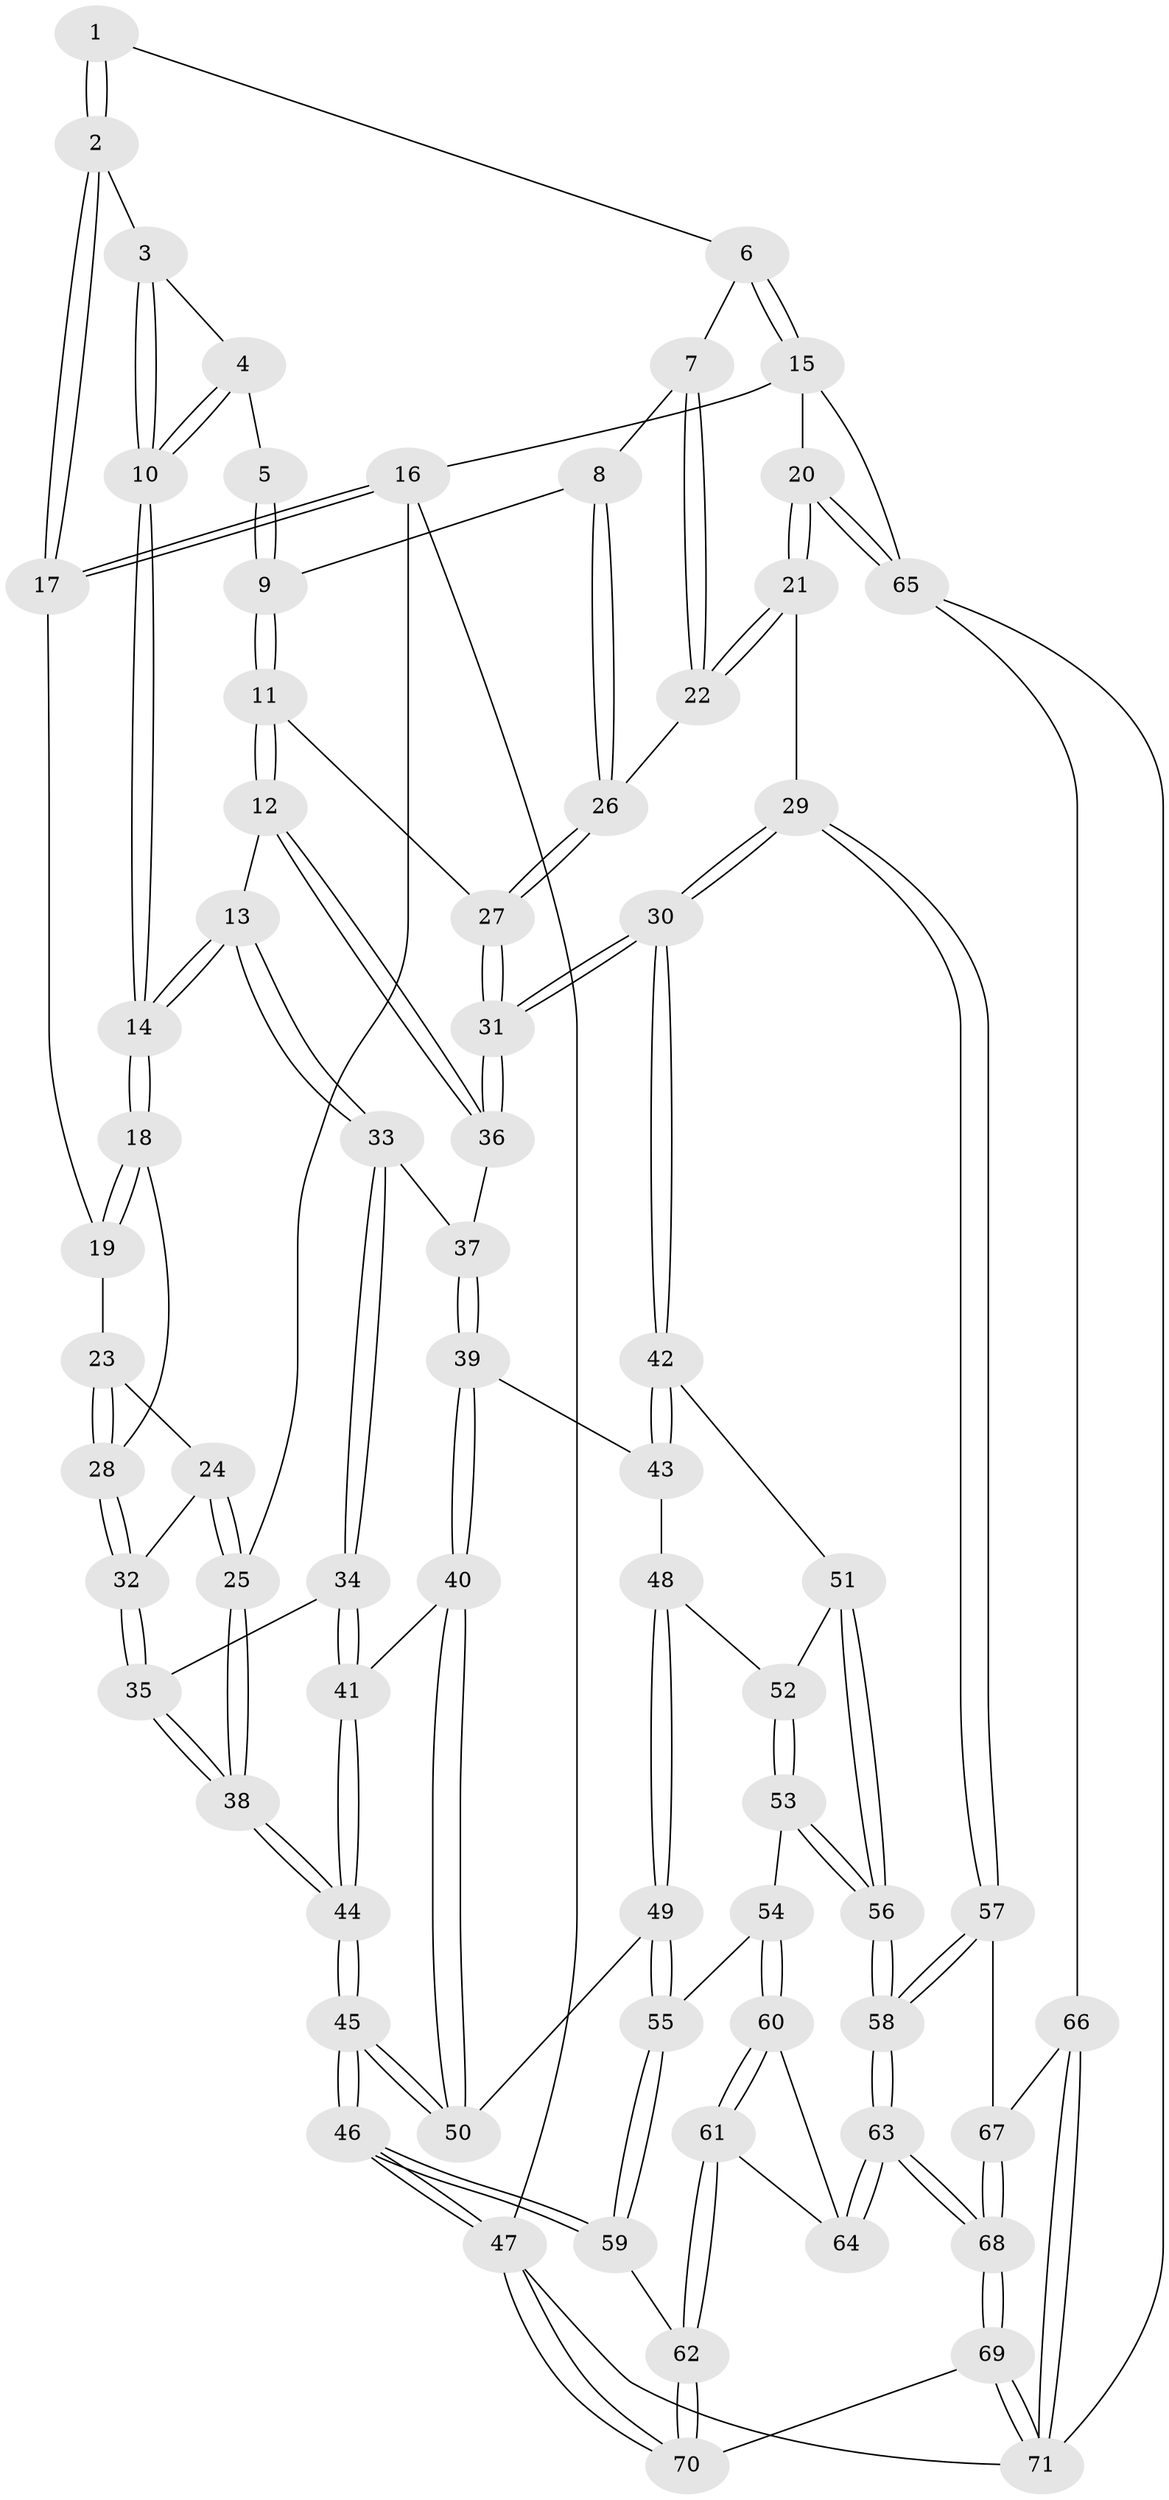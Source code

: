 // Generated by graph-tools (version 1.1) at 2025/16/03/09/25 04:16:46]
// undirected, 71 vertices, 174 edges
graph export_dot {
graph [start="1"]
  node [color=gray90,style=filled];
  1 [pos="+0.5522188071566803+0"];
  2 [pos="+0.12424350633332724+0"];
  3 [pos="+0.21894907625492707+0"];
  4 [pos="+0.40557208721687166+0.04348988182253166"];
  5 [pos="+0.5003322817879224+0"];
  6 [pos="+0.7152183835784487+0"];
  7 [pos="+0.710375573923606+0"];
  8 [pos="+0.5485401366638936+0.09868403251256379"];
  9 [pos="+0.5037269063885556+0.08489432310582122"];
  10 [pos="+0.36397092703350975+0.11942924992312827"];
  11 [pos="+0.46011863104493844+0.1342724466065647"];
  12 [pos="+0.4064271960244633+0.16204648161515967"];
  13 [pos="+0.36520708007348923+0.13975562910601308"];
  14 [pos="+0.3650688717092604+0.13956718726937245"];
  15 [pos="+1+0"];
  16 [pos="+0+0"];
  17 [pos="+0.051020851919274635+0"];
  18 [pos="+0.26146483964735145+0.1329709611270409"];
  19 [pos="+0.07268146395530044+0"];
  20 [pos="+0.927549650178391+0.4581761087088056"];
  21 [pos="+0.9215559346749027+0.45726750758558893"];
  22 [pos="+0.7173259779603056+0.03678193248844584"];
  23 [pos="+0.12087546926828069+0.0734883138230095"];
  24 [pos="+0.07246977251235028+0.187592577868707"];
  25 [pos="+0+0.2384871054106471"];
  26 [pos="+0.5969810134818964+0.14106042950907755"];
  27 [pos="+0.5869651624913548+0.18783023662410428"];
  28 [pos="+0.19518359135757482+0.1796691267633284"];
  29 [pos="+0.8115411775332403+0.4716721110444229"];
  30 [pos="+0.7172158785542221+0.4612329088532359"];
  31 [pos="+0.6088370086947159+0.3249321051066094"];
  32 [pos="+0.17718854625806435+0.25595787020929167"];
  33 [pos="+0.2731276269818182+0.2698850536229239"];
  34 [pos="+0.19401021823454007+0.29433739186216595"];
  35 [pos="+0.18455136468688313+0.28470233370416714"];
  36 [pos="+0.4381604250012539+0.24138977017602842"];
  37 [pos="+0.37414651438346525+0.3151388832892491"];
  38 [pos="+0+0.36380403457600746"];
  39 [pos="+0.37460839795590595+0.4360422170941255"];
  40 [pos="+0.26217548557153436+0.4521521818264146"];
  41 [pos="+0.2076318912783531+0.39652638749179825"];
  42 [pos="+0.7163591714135215+0.46155617316485514"];
  43 [pos="+0.4072296062725194+0.45121528457609666"];
  44 [pos="+0+0.5486780133946888"];
  45 [pos="+0+0.6158491600155139"];
  46 [pos="+0+1"];
  47 [pos="+0+1"];
  48 [pos="+0.3791969017982195+0.5939202834199702"];
  49 [pos="+0.23199042559683525+0.6622028873769105"];
  50 [pos="+0.2088110343748743+0.6403565061421207"];
  51 [pos="+0.5368104963293179+0.6313551489405099"];
  52 [pos="+0.4375454268359836+0.6266982056881331"];
  53 [pos="+0.34825032719123156+0.7436847149600048"];
  54 [pos="+0.31280070071994204+0.7384884031582302"];
  55 [pos="+0.24641142537576768+0.6922281142362425"];
  56 [pos="+0.4795434016987219+0.8003903434652861"];
  57 [pos="+0.6660862363969019+0.776515847597129"];
  58 [pos="+0.495596912278233+0.8368791882521481"];
  59 [pos="+0.18336457304356632+0.825320442941877"];
  60 [pos="+0.30967548862537425+0.7976973253277413"];
  61 [pos="+0.3019026120225393+0.8923171713039315"];
  62 [pos="+0.28746429876161156+0.9104741101031154"];
  63 [pos="+0.4944713690648909+0.8704400738649911"];
  64 [pos="+0.3935949755126923+0.8800888635796399"];
  65 [pos="+1+0.6543182670310574"];
  66 [pos="+0.8537293490115783+0.9078192821010896"];
  67 [pos="+0.6902913306682089+0.8398929411584579"];
  68 [pos="+0.547923557144625+1"];
  69 [pos="+0.5552922046229197+1"];
  70 [pos="+0.2368984076899545+1"];
  71 [pos="+0.7276847262997754+1"];
  1 -- 2;
  1 -- 2;
  1 -- 6;
  2 -- 3;
  2 -- 17;
  2 -- 17;
  3 -- 4;
  3 -- 10;
  3 -- 10;
  4 -- 5;
  4 -- 10;
  4 -- 10;
  5 -- 9;
  5 -- 9;
  6 -- 7;
  6 -- 15;
  6 -- 15;
  7 -- 8;
  7 -- 22;
  7 -- 22;
  8 -- 9;
  8 -- 26;
  8 -- 26;
  9 -- 11;
  9 -- 11;
  10 -- 14;
  10 -- 14;
  11 -- 12;
  11 -- 12;
  11 -- 27;
  12 -- 13;
  12 -- 36;
  12 -- 36;
  13 -- 14;
  13 -- 14;
  13 -- 33;
  13 -- 33;
  14 -- 18;
  14 -- 18;
  15 -- 16;
  15 -- 20;
  15 -- 65;
  16 -- 17;
  16 -- 17;
  16 -- 25;
  16 -- 47;
  17 -- 19;
  18 -- 19;
  18 -- 19;
  18 -- 28;
  19 -- 23;
  20 -- 21;
  20 -- 21;
  20 -- 65;
  20 -- 65;
  21 -- 22;
  21 -- 22;
  21 -- 29;
  22 -- 26;
  23 -- 24;
  23 -- 28;
  23 -- 28;
  24 -- 25;
  24 -- 25;
  24 -- 32;
  25 -- 38;
  25 -- 38;
  26 -- 27;
  26 -- 27;
  27 -- 31;
  27 -- 31;
  28 -- 32;
  28 -- 32;
  29 -- 30;
  29 -- 30;
  29 -- 57;
  29 -- 57;
  30 -- 31;
  30 -- 31;
  30 -- 42;
  30 -- 42;
  31 -- 36;
  31 -- 36;
  32 -- 35;
  32 -- 35;
  33 -- 34;
  33 -- 34;
  33 -- 37;
  34 -- 35;
  34 -- 41;
  34 -- 41;
  35 -- 38;
  35 -- 38;
  36 -- 37;
  37 -- 39;
  37 -- 39;
  38 -- 44;
  38 -- 44;
  39 -- 40;
  39 -- 40;
  39 -- 43;
  40 -- 41;
  40 -- 50;
  40 -- 50;
  41 -- 44;
  41 -- 44;
  42 -- 43;
  42 -- 43;
  42 -- 51;
  43 -- 48;
  44 -- 45;
  44 -- 45;
  45 -- 46;
  45 -- 46;
  45 -- 50;
  45 -- 50;
  46 -- 47;
  46 -- 47;
  46 -- 59;
  46 -- 59;
  47 -- 70;
  47 -- 70;
  47 -- 71;
  48 -- 49;
  48 -- 49;
  48 -- 52;
  49 -- 50;
  49 -- 55;
  49 -- 55;
  51 -- 52;
  51 -- 56;
  51 -- 56;
  52 -- 53;
  52 -- 53;
  53 -- 54;
  53 -- 56;
  53 -- 56;
  54 -- 55;
  54 -- 60;
  54 -- 60;
  55 -- 59;
  55 -- 59;
  56 -- 58;
  56 -- 58;
  57 -- 58;
  57 -- 58;
  57 -- 67;
  58 -- 63;
  58 -- 63;
  59 -- 62;
  60 -- 61;
  60 -- 61;
  60 -- 64;
  61 -- 62;
  61 -- 62;
  61 -- 64;
  62 -- 70;
  62 -- 70;
  63 -- 64;
  63 -- 64;
  63 -- 68;
  63 -- 68;
  65 -- 66;
  65 -- 71;
  66 -- 67;
  66 -- 71;
  66 -- 71;
  67 -- 68;
  67 -- 68;
  68 -- 69;
  68 -- 69;
  69 -- 70;
  69 -- 71;
  69 -- 71;
}
